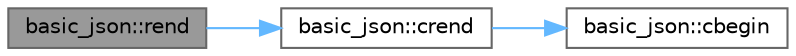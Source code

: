 digraph "basic_json::rend"
{
 // LATEX_PDF_SIZE
  bgcolor="transparent";
  edge [fontname=Helvetica,fontsize=10,labelfontname=Helvetica,labelfontsize=10];
  node [fontname=Helvetica,fontsize=10,shape=box,height=0.2,width=0.4];
  rankdir="LR";
  Node1 [id="Node000001",label="basic_json::rend",height=0.2,width=0.4,color="gray40", fillcolor="grey60", style="filled", fontcolor="black",tooltip="returns an iterator to the reverse-end"];
  Node1 -> Node2 [id="edge1_Node000001_Node000002",color="steelblue1",style="solid",tooltip=" "];
  Node2 [id="Node000002",label="basic_json::crend",height=0.2,width=0.4,color="grey40", fillcolor="white", style="filled",URL="$classbasic__json.html#a463e1d370bf75906179dce60ad89a1ea",tooltip="returns a const reverse iterator to one before the first"];
  Node2 -> Node3 [id="edge2_Node000002_Node000003",color="steelblue1",style="solid",tooltip=" "];
  Node3 [id="Node000003",label="basic_json::cbegin",height=0.2,width=0.4,color="grey40", fillcolor="white", style="filled",URL="$classbasic__json.html#a3451ab7e33828ded865a4c6c2e22463b",tooltip="returns a const iterator to the first element"];
}
